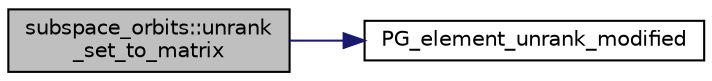 digraph "subspace_orbits::unrank_set_to_matrix"
{
  edge [fontname="Helvetica",fontsize="10",labelfontname="Helvetica",labelfontsize="10"];
  node [fontname="Helvetica",fontsize="10",shape=record];
  rankdir="LR";
  Node2292 [label="subspace_orbits::unrank\l_set_to_matrix",height=0.2,width=0.4,color="black", fillcolor="grey75", style="filled", fontcolor="black"];
  Node2292 -> Node2293 [color="midnightblue",fontsize="10",style="solid",fontname="Helvetica"];
  Node2293 [label="PG_element_unrank_modified",height=0.2,width=0.4,color="black", fillcolor="white", style="filled",URL="$d4/d67/geometry_8h.html#a83ae9b605d496f6a90345303f6efae64"];
}

